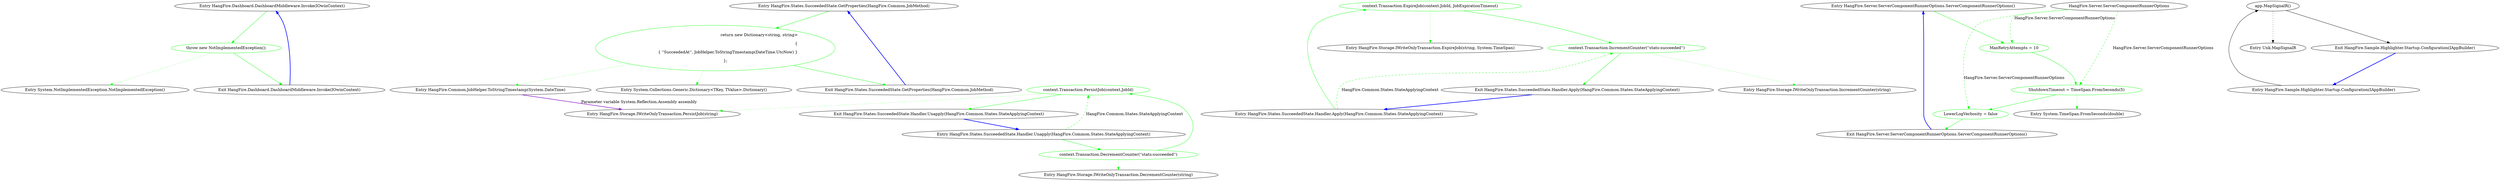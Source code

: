 digraph  {
m0_2 [label="Entry HangFire.Dashboard.DashboardMiddleware.Invoke(IOwinContext)", span="12-12", cluster="HangFire.Dashboard.DashboardMiddleware.Invoke(IOwinContext)", file="DashboardMiddleware.cs"];
m0_3 [label="throw new NotImplementedException();", span="14-14", cluster="HangFire.Dashboard.DashboardMiddleware.Invoke(IOwinContext)", color=green, community=0, file="DashboardMiddleware.cs"];
m0_4 [label="Exit HangFire.Dashboard.DashboardMiddleware.Invoke(IOwinContext)", span="12-12", cluster="HangFire.Dashboard.DashboardMiddleware.Invoke(IOwinContext)", file="DashboardMiddleware.cs"];
m0_5 [label="Entry System.NotImplementedException.NotImplementedException()", span="0-0", cluster="System.NotImplementedException.NotImplementedException()", file="DashboardMiddleware.cs"];
m4_0 [label="Entry HangFire.States.SucceededState.GetProperties(HangFire.Common.JobMethod)", span="30-30", cluster="HangFire.States.SucceededState.GetProperties(HangFire.Common.JobMethod)", file="EmbeddedResourceDispatcher.cs"];
m4_1 [label="return new Dictionary<string, string>\r\n                {\r\n                    { ''SucceededAt'', JobHelper.ToStringTimestamp(DateTime.UtcNow) }\r\n                };", span="32-35", cluster="HangFire.States.SucceededState.GetProperties(HangFire.Common.JobMethod)", color=green, community=0, file="EmbeddedResourceDispatcher.cs"];
m4_2 [label="Exit HangFire.States.SucceededState.GetProperties(HangFire.Common.JobMethod)", span="30-30", cluster="HangFire.States.SucceededState.GetProperties(HangFire.Common.JobMethod)", file="EmbeddedResourceDispatcher.cs"];
m4_3 [label="Entry System.Collections.Generic.Dictionary<TKey, TValue>.Dictionary()", span="0-0", cluster="System.Collections.Generic.Dictionary<TKey, TValue>.Dictionary()", file="EmbeddedResourceDispatcher.cs"];
m4_9 [label="Entry HangFire.Storage.IWriteOnlyTransaction.ExpireJob(string, System.TimeSpan)", span="10-10", cluster="HangFire.Storage.IWriteOnlyTransaction.ExpireJob(string, System.TimeSpan)", file="EmbeddedResourceDispatcher.cs"];
m4_5 [label="Entry HangFire.States.SucceededState.Handler.Apply(HangFire.Common.States.StateApplyingContext)", span="40-40", cluster="HangFire.States.SucceededState.Handler.Apply(HangFire.Common.States.StateApplyingContext)", file="EmbeddedResourceDispatcher.cs"];
m4_6 [label="context.Transaction.ExpireJob(context.JobId, JobExpirationTimeout)", span="42-42", cluster="HangFire.States.SucceededState.Handler.Apply(HangFire.Common.States.StateApplyingContext)", color=green, community=0, file="EmbeddedResourceDispatcher.cs"];
m4_7 [label="context.Transaction.IncrementCounter(''stats:succeeded'')", span="43-43", cluster="HangFire.States.SucceededState.Handler.Apply(HangFire.Common.States.StateApplyingContext)", color=green, community=0, file="EmbeddedResourceDispatcher.cs"];
m4_8 [label="Exit HangFire.States.SucceededState.Handler.Apply(HangFire.Common.States.StateApplyingContext)", span="40-40", cluster="HangFire.States.SucceededState.Handler.Apply(HangFire.Common.States.StateApplyingContext)", file="EmbeddedResourceDispatcher.cs"];
m4_16 [label="Entry HangFire.Storage.IWriteOnlyTransaction.PersistJob(string)", span="11-11", cluster="HangFire.Storage.IWriteOnlyTransaction.PersistJob(string)", file="EmbeddedResourceDispatcher.cs"];
m4_10 [label="Entry HangFire.Storage.IWriteOnlyTransaction.IncrementCounter(string)", span="19-19", cluster="HangFire.Storage.IWriteOnlyTransaction.IncrementCounter(string)", file="EmbeddedResourceDispatcher.cs"];
m4_15 [label="Entry HangFire.Storage.IWriteOnlyTransaction.DecrementCounter(string)", span="21-21", cluster="HangFire.Storage.IWriteOnlyTransaction.DecrementCounter(string)", file="EmbeddedResourceDispatcher.cs"];
m4_11 [label="Entry HangFire.States.SucceededState.Handler.Unapply(HangFire.Common.States.StateApplyingContext)", span="46-46", cluster="HangFire.States.SucceededState.Handler.Unapply(HangFire.Common.States.StateApplyingContext)", file="EmbeddedResourceDispatcher.cs"];
m4_12 [label="context.Transaction.DecrementCounter(''stats:succeeded'')", span="48-48", cluster="HangFire.States.SucceededState.Handler.Unapply(HangFire.Common.States.StateApplyingContext)", color=green, community=0, file="EmbeddedResourceDispatcher.cs"];
m4_13 [label="context.Transaction.PersistJob(context.JobId)", span="49-49", cluster="HangFire.States.SucceededState.Handler.Unapply(HangFire.Common.States.StateApplyingContext)", color=green, community=0, file="EmbeddedResourceDispatcher.cs"];
m4_14 [label="Exit HangFire.States.SucceededState.Handler.Unapply(HangFire.Common.States.StateApplyingContext)", span="46-46", cluster="HangFire.States.SucceededState.Handler.Unapply(HangFire.Common.States.StateApplyingContext)", file="EmbeddedResourceDispatcher.cs"];
m4_4 [label="Entry HangFire.Common.JobHelper.ToStringTimestamp(System.DateTime)", span="46-46", cluster="HangFire.Common.JobHelper.ToStringTimestamp(System.DateTime)", file="EmbeddedResourceDispatcher.cs"];
m5_0 [label="Entry HangFire.Server.ServerComponentRunnerOptions.ServerComponentRunnerOptions()", span="24-24", cluster="HangFire.Server.ServerComponentRunnerOptions.ServerComponentRunnerOptions()", file="GlobalDashboardRoutes.cs"];
m5_1 [label="MaxRetryAttempts = 10", span="26-26", cluster="HangFire.Server.ServerComponentRunnerOptions.ServerComponentRunnerOptions()", color=green, community=0, file="GlobalDashboardRoutes.cs"];
m5_2 [label="ShutdownTimeout = TimeSpan.FromSeconds(5)", span="27-27", cluster="HangFire.Server.ServerComponentRunnerOptions.ServerComponentRunnerOptions()", color=green, community=0, file="GlobalDashboardRoutes.cs"];
m5_3 [label="LowerLogVerbosity = false", span="28-28", cluster="HangFire.Server.ServerComponentRunnerOptions.ServerComponentRunnerOptions()", color=green, community=0, file="GlobalDashboardRoutes.cs"];
m5_4 [label="Exit HangFire.Server.ServerComponentRunnerOptions.ServerComponentRunnerOptions()", span="24-24", cluster="HangFire.Server.ServerComponentRunnerOptions.ServerComponentRunnerOptions()", file="GlobalDashboardRoutes.cs"];
m5_5 [label="Entry System.TimeSpan.FromSeconds(double)", span="0-0", cluster="System.TimeSpan.FromSeconds(double)", file="GlobalDashboardRoutes.cs"];
m5_6 [label="HangFire.Server.ServerComponentRunnerOptions", span="", file="GlobalDashboardRoutes.cs"];
m13_3 [label="Entry Unk.MapSignalR", span="", cluster="Unk.MapSignalR", file="Startup.cs"];
m13_0 [label="Entry HangFire.Sample.Highlighter.Startup.Configuration(IAppBuilder)", span="10-10", cluster="HangFire.Sample.Highlighter.Startup.Configuration(IAppBuilder)", file="Startup.cs"];
m13_1 [label="app.MapSignalR()", span="12-12", cluster="HangFire.Sample.Highlighter.Startup.Configuration(IAppBuilder)", file="Startup.cs"];
m13_2 [label="Exit HangFire.Sample.Highlighter.Startup.Configuration(IAppBuilder)", span="10-10", cluster="HangFire.Sample.Highlighter.Startup.Configuration(IAppBuilder)", file="Startup.cs"];
m0_2 -> m0_3  [key=0, style=solid, color=green];
m0_3 -> m0_4  [key=0, style=solid, color=green];
m0_3 -> m0_5  [key=2, style=dotted, color=green];
m0_4 -> m0_2  [key=0, style=bold, color=blue];
m4_0 -> m4_1  [key=0, style=solid, color=green];
m4_1 -> m4_2  [key=0, style=solid, color=green];
m4_1 -> m4_3  [key=2, style=dotted, color=green];
m4_1 -> m4_4  [key=2, style=dotted, color=green];
m4_2 -> m4_0  [key=0, style=bold, color=blue];
m4_5 -> m4_6  [key=0, style=solid, color=green];
m4_5 -> m4_7  [key=1, style=dashed, color=green, label="HangFire.Common.States.StateApplyingContext"];
m4_6 -> m4_7  [key=0, style=solid, color=green];
m4_6 -> m4_9  [key=2, style=dotted, color=green];
m4_7 -> m4_8  [key=0, style=solid, color=green];
m4_7 -> m4_10  [key=2, style=dotted, color=green];
m4_8 -> m4_5  [key=0, style=bold, color=blue];
m4_11 -> m4_12  [key=0, style=solid, color=green];
m4_11 -> m4_13  [key=1, style=dashed, color=green, label="HangFire.Common.States.StateApplyingContext"];
m4_12 -> m4_13  [key=0, style=solid, color=green];
m4_12 -> m4_15  [key=2, style=dotted, color=green];
m4_13 -> m4_14  [key=0, style=solid, color=green];
m4_13 -> m4_16  [key=2, style=dotted, color=green];
m4_14 -> m4_11  [key=0, style=bold, color=blue];
m4_4 -> m4_16  [key=3, color=darkorchid, style=bold, label="Parameter variable System.Reflection.Assembly assembly"];
m5_0 -> m5_1  [key=0, style=solid, color=green];
m5_1 -> m5_2  [key=0, style=solid, color=green];
m5_2 -> m5_3  [key=0, style=solid, color=green];
m5_2 -> m5_5  [key=2, style=dotted, color=green];
m5_3 -> m5_4  [key=0, style=solid, color=green];
m5_4 -> m5_0  [key=0, style=bold, color=blue];
m5_6 -> m5_1  [key=1, style=dashed, color=green, label="HangFire.Server.ServerComponentRunnerOptions"];
m5_6 -> m5_2  [key=1, style=dashed, color=green, label="HangFire.Server.ServerComponentRunnerOptions"];
m5_6 -> m5_3  [key=1, style=dashed, color=green, label="HangFire.Server.ServerComponentRunnerOptions"];
m13_0 -> m13_1  [key=0, style=solid];
m13_1 -> m13_2  [key=0, style=solid];
m13_1 -> m13_3  [key=2, style=dotted];
m13_2 -> m13_0  [key=0, style=bold, color=blue];
}
